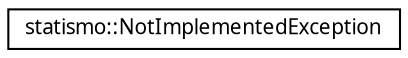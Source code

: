 digraph G
{
  edge [fontname="FreeSans.ttf",fontsize="10",labelfontname="FreeSans.ttf",labelfontsize="10"];
  node [fontname="FreeSans.ttf",fontsize="10",shape=record];
  rankdir="LR";
  Node1 [label="statismo::NotImplementedException",height=0.2,width=0.4,color="black", fillcolor="white", style="filled",URL="$classstatismo_1_1NotImplementedException.html",tooltip="Used to indicate that a method has not yet been implemented."];
}
